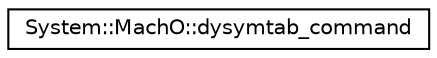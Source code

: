 digraph G
{
  edge [fontname="Helvetica",fontsize="10",labelfontname="Helvetica",labelfontsize="10"];
  node [fontname="Helvetica",fontsize="10",shape=record];
  rankdir="LR";
  Node1 [label="System::MachO::dysymtab_command",height=0.2,width=0.4,color="black", fillcolor="white", style="filled",URL="$struct_system_1_1_mach_o_1_1dysymtab__command.html"];
}
